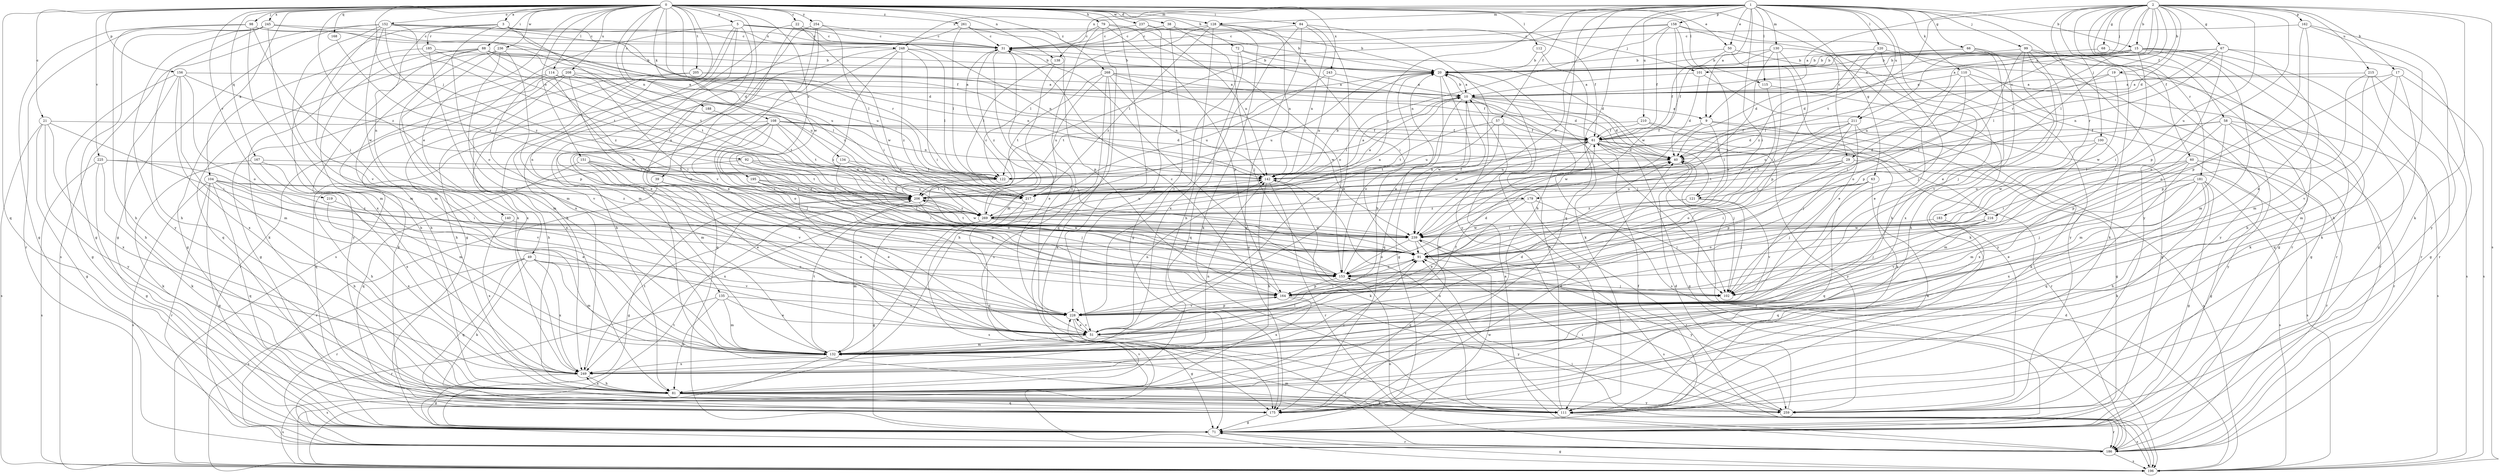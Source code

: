 strict digraph  {
0;
1;
2;
3;
5;
9;
10;
15;
17;
19;
20;
21;
22;
29;
31;
38;
39;
40;
49;
50;
51;
57;
58;
60;
61;
63;
66;
67;
68;
71;
72;
79;
81;
84;
88;
91;
92;
98;
99;
100;
101;
102;
104;
108;
110;
111;
112;
114;
115;
120;
121;
122;
128;
130;
132;
134;
135;
138;
140;
142;
151;
152;
153;
156;
158;
162;
164;
167;
168;
175;
179;
181;
183;
185;
186;
188;
195;
196;
205;
206;
208;
210;
211;
215;
216;
217;
219;
225;
228;
236;
237;
239;
243;
245;
248;
249;
254;
259;
261;
268;
269;
0 -> 3  [label=a];
0 -> 5  [label=a];
0 -> 21  [label=c];
0 -> 22  [label=c];
0 -> 29  [label=c];
0 -> 38  [label=d];
0 -> 39  [label=d];
0 -> 49  [label=e];
0 -> 50  [label=e];
0 -> 72  [label=h];
0 -> 79  [label=h];
0 -> 84  [label=i];
0 -> 88  [label=i];
0 -> 92  [label=j];
0 -> 98  [label=j];
0 -> 104  [label=k];
0 -> 108  [label=k];
0 -> 112  [label=l];
0 -> 114  [label=l];
0 -> 115  [label=l];
0 -> 128  [label=m];
0 -> 134  [label=n];
0 -> 135  [label=n];
0 -> 138  [label=n];
0 -> 151  [label=o];
0 -> 152  [label=o];
0 -> 156  [label=p];
0 -> 167  [label=q];
0 -> 168  [label=q];
0 -> 175  [label=q];
0 -> 179  [label=r];
0 -> 188  [label=s];
0 -> 195  [label=s];
0 -> 205  [label=t];
0 -> 208  [label=u];
0 -> 219  [label=v];
0 -> 225  [label=v];
0 -> 228  [label=v];
0 -> 236  [label=w];
0 -> 237  [label=w];
0 -> 239  [label=w];
0 -> 243  [label=x];
0 -> 245  [label=x];
0 -> 254  [label=y];
0 -> 261  [label=z];
0 -> 268  [label=z];
0 -> 269  [label=z];
1 -> 9  [label=a];
1 -> 15  [label=b];
1 -> 50  [label=e];
1 -> 51  [label=e];
1 -> 57  [label=f];
1 -> 63  [label=g];
1 -> 66  [label=g];
1 -> 81  [label=h];
1 -> 91  [label=i];
1 -> 99  [label=j];
1 -> 110  [label=k];
1 -> 115  [label=l];
1 -> 120  [label=l];
1 -> 128  [label=m];
1 -> 130  [label=m];
1 -> 138  [label=n];
1 -> 158  [label=p];
1 -> 175  [label=q];
1 -> 210  [label=u];
1 -> 211  [label=u];
1 -> 239  [label=w];
1 -> 248  [label=x];
1 -> 259  [label=y];
1 -> 269  [label=z];
2 -> 9  [label=a];
2 -> 15  [label=b];
2 -> 17  [label=b];
2 -> 19  [label=b];
2 -> 29  [label=c];
2 -> 40  [label=d];
2 -> 58  [label=f];
2 -> 60  [label=f];
2 -> 67  [label=g];
2 -> 68  [label=g];
2 -> 100  [label=j];
2 -> 101  [label=j];
2 -> 111  [label=k];
2 -> 121  [label=l];
2 -> 162  [label=p];
2 -> 164  [label=p];
2 -> 179  [label=r];
2 -> 181  [label=r];
2 -> 183  [label=r];
2 -> 196  [label=s];
2 -> 206  [label=t];
2 -> 211  [label=u];
2 -> 215  [label=u];
2 -> 216  [label=u];
3 -> 31  [label=c];
3 -> 40  [label=d];
3 -> 140  [label=n];
3 -> 153  [label=o];
3 -> 185  [label=r];
3 -> 206  [label=t];
3 -> 248  [label=x];
3 -> 249  [label=x];
5 -> 31  [label=c];
5 -> 51  [label=e];
5 -> 61  [label=f];
5 -> 81  [label=h];
5 -> 101  [label=j];
5 -> 132  [label=m];
5 -> 142  [label=n];
5 -> 164  [label=p];
5 -> 196  [label=s];
9 -> 61  [label=f];
9 -> 71  [label=g];
9 -> 121  [label=l];
9 -> 216  [label=u];
9 -> 239  [label=w];
10 -> 9  [label=a];
10 -> 20  [label=b];
10 -> 40  [label=d];
10 -> 121  [label=l];
10 -> 153  [label=o];
10 -> 196  [label=s];
10 -> 239  [label=w];
15 -> 10  [label=a];
15 -> 20  [label=b];
15 -> 40  [label=d];
15 -> 71  [label=g];
15 -> 91  [label=i];
15 -> 111  [label=k];
15 -> 132  [label=m];
15 -> 186  [label=r];
15 -> 217  [label=u];
17 -> 10  [label=a];
17 -> 132  [label=m];
17 -> 153  [label=o];
17 -> 175  [label=q];
17 -> 196  [label=s];
19 -> 10  [label=a];
19 -> 111  [label=k];
19 -> 122  [label=l];
19 -> 239  [label=w];
20 -> 10  [label=a];
20 -> 71  [label=g];
20 -> 102  [label=j];
20 -> 175  [label=q];
20 -> 206  [label=t];
20 -> 217  [label=u];
21 -> 61  [label=f];
21 -> 71  [label=g];
21 -> 91  [label=i];
21 -> 196  [label=s];
21 -> 249  [label=x];
21 -> 259  [label=y];
22 -> 31  [label=c];
22 -> 51  [label=e];
22 -> 71  [label=g];
22 -> 239  [label=w];
29 -> 142  [label=n];
29 -> 153  [label=o];
29 -> 164  [label=p];
29 -> 196  [label=s];
29 -> 206  [label=t];
31 -> 20  [label=b];
31 -> 132  [label=m];
31 -> 228  [label=v];
31 -> 269  [label=z];
38 -> 20  [label=b];
38 -> 31  [label=c];
38 -> 71  [label=g];
38 -> 102  [label=j];
39 -> 51  [label=e];
39 -> 164  [label=p];
39 -> 186  [label=r];
39 -> 206  [label=t];
40 -> 142  [label=n];
40 -> 186  [label=r];
49 -> 111  [label=k];
49 -> 132  [label=m];
49 -> 153  [label=o];
49 -> 175  [label=q];
49 -> 186  [label=r];
49 -> 196  [label=s];
49 -> 228  [label=v];
49 -> 249  [label=x];
50 -> 20  [label=b];
50 -> 51  [label=e];
50 -> 61  [label=f];
50 -> 259  [label=y];
51 -> 20  [label=b];
51 -> 132  [label=m];
51 -> 142  [label=n];
51 -> 186  [label=r];
51 -> 228  [label=v];
57 -> 61  [label=f];
57 -> 111  [label=k];
57 -> 206  [label=t];
57 -> 217  [label=u];
57 -> 239  [label=w];
58 -> 61  [label=f];
58 -> 122  [label=l];
58 -> 132  [label=m];
58 -> 164  [label=p];
58 -> 186  [label=r];
58 -> 196  [label=s];
58 -> 259  [label=y];
60 -> 71  [label=g];
60 -> 91  [label=i];
60 -> 122  [label=l];
60 -> 132  [label=m];
60 -> 175  [label=q];
60 -> 186  [label=r];
61 -> 40  [label=d];
61 -> 71  [label=g];
61 -> 102  [label=j];
61 -> 132  [label=m];
61 -> 196  [label=s];
61 -> 206  [label=t];
61 -> 217  [label=u];
61 -> 259  [label=y];
63 -> 91  [label=i];
63 -> 102  [label=j];
63 -> 111  [label=k];
63 -> 175  [label=q];
63 -> 217  [label=u];
66 -> 20  [label=b];
66 -> 40  [label=d];
66 -> 102  [label=j];
66 -> 111  [label=k];
66 -> 228  [label=v];
67 -> 10  [label=a];
67 -> 20  [label=b];
67 -> 122  [label=l];
67 -> 132  [label=m];
67 -> 142  [label=n];
67 -> 153  [label=o];
67 -> 186  [label=r];
68 -> 20  [label=b];
68 -> 81  [label=h];
71 -> 61  [label=f];
71 -> 186  [label=r];
71 -> 239  [label=w];
72 -> 20  [label=b];
72 -> 40  [label=d];
72 -> 175  [label=q];
72 -> 228  [label=v];
79 -> 31  [label=c];
79 -> 142  [label=n];
79 -> 153  [label=o];
79 -> 164  [label=p];
79 -> 175  [label=q];
79 -> 196  [label=s];
81 -> 91  [label=i];
81 -> 111  [label=k];
81 -> 175  [label=q];
81 -> 196  [label=s];
81 -> 228  [label=v];
81 -> 249  [label=x];
81 -> 259  [label=y];
84 -> 31  [label=c];
84 -> 51  [label=e];
84 -> 142  [label=n];
84 -> 175  [label=q];
84 -> 249  [label=x];
84 -> 259  [label=y];
88 -> 20  [label=b];
88 -> 81  [label=h];
88 -> 111  [label=k];
88 -> 142  [label=n];
88 -> 206  [label=t];
88 -> 217  [label=u];
88 -> 249  [label=x];
88 -> 259  [label=y];
88 -> 269  [label=z];
91 -> 153  [label=o];
91 -> 259  [label=y];
92 -> 81  [label=h];
92 -> 122  [label=l];
92 -> 206  [label=t];
92 -> 217  [label=u];
98 -> 31  [label=c];
98 -> 71  [label=g];
98 -> 81  [label=h];
98 -> 91  [label=i];
98 -> 122  [label=l];
98 -> 132  [label=m];
99 -> 20  [label=b];
99 -> 71  [label=g];
99 -> 81  [label=h];
99 -> 111  [label=k];
99 -> 164  [label=p];
99 -> 249  [label=x];
99 -> 259  [label=y];
100 -> 40  [label=d];
100 -> 132  [label=m];
100 -> 239  [label=w];
100 -> 249  [label=x];
101 -> 10  [label=a];
101 -> 40  [label=d];
101 -> 71  [label=g];
104 -> 51  [label=e];
104 -> 71  [label=g];
104 -> 81  [label=h];
104 -> 91  [label=i];
104 -> 175  [label=q];
104 -> 186  [label=r];
104 -> 196  [label=s];
104 -> 206  [label=t];
104 -> 269  [label=z];
108 -> 40  [label=d];
108 -> 61  [label=f];
108 -> 91  [label=i];
108 -> 102  [label=j];
108 -> 132  [label=m];
108 -> 142  [label=n];
108 -> 153  [label=o];
108 -> 175  [label=q];
108 -> 206  [label=t];
108 -> 217  [label=u];
110 -> 10  [label=a];
110 -> 71  [label=g];
110 -> 91  [label=i];
110 -> 153  [label=o];
110 -> 186  [label=r];
111 -> 20  [label=b];
111 -> 132  [label=m];
111 -> 142  [label=n];
111 -> 186  [label=r];
111 -> 196  [label=s];
112 -> 20  [label=b];
112 -> 111  [label=k];
114 -> 10  [label=a];
114 -> 71  [label=g];
114 -> 122  [label=l];
114 -> 228  [label=v];
114 -> 239  [label=w];
115 -> 91  [label=i];
115 -> 259  [label=y];
120 -> 20  [label=b];
120 -> 102  [label=j];
120 -> 186  [label=r];
120 -> 269  [label=z];
121 -> 91  [label=i];
121 -> 102  [label=j];
121 -> 228  [label=v];
121 -> 269  [label=z];
122 -> 206  [label=t];
122 -> 249  [label=x];
128 -> 31  [label=c];
128 -> 81  [label=h];
128 -> 91  [label=i];
128 -> 111  [label=k];
128 -> 122  [label=l];
128 -> 142  [label=n];
128 -> 269  [label=z];
130 -> 20  [label=b];
130 -> 51  [label=e];
130 -> 61  [label=f];
130 -> 91  [label=i];
130 -> 164  [label=p];
130 -> 239  [label=w];
132 -> 40  [label=d];
132 -> 61  [label=f];
132 -> 91  [label=i];
132 -> 196  [label=s];
132 -> 206  [label=t];
132 -> 249  [label=x];
134 -> 91  [label=i];
134 -> 122  [label=l];
134 -> 269  [label=z];
135 -> 51  [label=e];
135 -> 81  [label=h];
135 -> 132  [label=m];
135 -> 186  [label=r];
135 -> 228  [label=v];
138 -> 51  [label=e];
138 -> 122  [label=l];
140 -> 239  [label=w];
140 -> 249  [label=x];
142 -> 10  [label=a];
142 -> 20  [label=b];
142 -> 81  [label=h];
142 -> 111  [label=k];
142 -> 186  [label=r];
142 -> 206  [label=t];
151 -> 51  [label=e];
151 -> 122  [label=l];
151 -> 164  [label=p];
151 -> 175  [label=q];
151 -> 228  [label=v];
151 -> 269  [label=z];
152 -> 31  [label=c];
152 -> 61  [label=f];
152 -> 71  [label=g];
152 -> 132  [label=m];
152 -> 196  [label=s];
152 -> 206  [label=t];
152 -> 217  [label=u];
152 -> 228  [label=v];
152 -> 239  [label=w];
152 -> 269  [label=z];
153 -> 10  [label=a];
153 -> 31  [label=c];
153 -> 40  [label=d];
153 -> 102  [label=j];
153 -> 164  [label=p];
156 -> 10  [label=a];
156 -> 71  [label=g];
156 -> 81  [label=h];
156 -> 132  [label=m];
156 -> 153  [label=o];
156 -> 217  [label=u];
156 -> 249  [label=x];
158 -> 31  [label=c];
158 -> 61  [label=f];
158 -> 81  [label=h];
158 -> 91  [label=i];
158 -> 122  [label=l];
158 -> 142  [label=n];
158 -> 186  [label=r];
158 -> 239  [label=w];
162 -> 31  [label=c];
162 -> 51  [label=e];
162 -> 81  [label=h];
162 -> 164  [label=p];
162 -> 259  [label=y];
164 -> 31  [label=c];
164 -> 228  [label=v];
164 -> 249  [label=x];
164 -> 259  [label=y];
167 -> 111  [label=k];
167 -> 132  [label=m];
167 -> 142  [label=n];
167 -> 249  [label=x];
168 -> 269  [label=z];
175 -> 40  [label=d];
175 -> 71  [label=g];
179 -> 51  [label=e];
179 -> 102  [label=j];
179 -> 186  [label=r];
179 -> 269  [label=z];
181 -> 51  [label=e];
181 -> 71  [label=g];
181 -> 81  [label=h];
181 -> 102  [label=j];
181 -> 111  [label=k];
181 -> 196  [label=s];
181 -> 217  [label=u];
181 -> 249  [label=x];
183 -> 175  [label=q];
183 -> 239  [label=w];
185 -> 20  [label=b];
185 -> 71  [label=g];
185 -> 132  [label=m];
185 -> 206  [label=t];
186 -> 10  [label=a];
186 -> 153  [label=o];
186 -> 196  [label=s];
186 -> 206  [label=t];
188 -> 206  [label=t];
195 -> 51  [label=e];
195 -> 91  [label=i];
195 -> 102  [label=j];
195 -> 153  [label=o];
195 -> 206  [label=t];
195 -> 217  [label=u];
196 -> 40  [label=d];
196 -> 71  [label=g];
196 -> 91  [label=i];
205 -> 10  [label=a];
205 -> 61  [label=f];
205 -> 81  [label=h];
205 -> 186  [label=r];
206 -> 10  [label=a];
206 -> 61  [label=f];
206 -> 71  [label=g];
206 -> 102  [label=j];
206 -> 239  [label=w];
206 -> 269  [label=z];
208 -> 10  [label=a];
208 -> 81  [label=h];
208 -> 91  [label=i];
208 -> 111  [label=k];
208 -> 153  [label=o];
208 -> 217  [label=u];
208 -> 249  [label=x];
210 -> 61  [label=f];
210 -> 111  [label=k];
210 -> 122  [label=l];
210 -> 186  [label=r];
211 -> 40  [label=d];
211 -> 61  [label=f];
211 -> 91  [label=i];
211 -> 102  [label=j];
211 -> 111  [label=k];
211 -> 217  [label=u];
211 -> 269  [label=z];
215 -> 10  [label=a];
215 -> 71  [label=g];
215 -> 164  [label=p];
215 -> 196  [label=s];
215 -> 228  [label=v];
216 -> 102  [label=j];
216 -> 153  [label=o];
216 -> 228  [label=v];
216 -> 239  [label=w];
217 -> 175  [label=q];
217 -> 196  [label=s];
219 -> 249  [label=x];
219 -> 269  [label=z];
225 -> 71  [label=g];
225 -> 111  [label=k];
225 -> 122  [label=l];
225 -> 196  [label=s];
225 -> 228  [label=v];
228 -> 20  [label=b];
228 -> 51  [label=e];
228 -> 71  [label=g];
228 -> 91  [label=i];
228 -> 164  [label=p];
236 -> 20  [label=b];
236 -> 81  [label=h];
236 -> 164  [label=p];
236 -> 175  [label=q];
236 -> 228  [label=v];
236 -> 249  [label=x];
237 -> 20  [label=b];
237 -> 31  [label=c];
237 -> 51  [label=e];
239 -> 91  [label=i];
239 -> 153  [label=o];
239 -> 175  [label=q];
239 -> 196  [label=s];
239 -> 206  [label=t];
243 -> 10  [label=a];
243 -> 142  [label=n];
243 -> 217  [label=u];
245 -> 31  [label=c];
245 -> 71  [label=g];
245 -> 81  [label=h];
245 -> 132  [label=m];
245 -> 186  [label=r];
245 -> 217  [label=u];
245 -> 259  [label=y];
248 -> 20  [label=b];
248 -> 71  [label=g];
248 -> 81  [label=h];
248 -> 91  [label=i];
248 -> 122  [label=l];
248 -> 153  [label=o];
248 -> 269  [label=z];
249 -> 71  [label=g];
249 -> 81  [label=h];
249 -> 142  [label=n];
249 -> 206  [label=t];
254 -> 31  [label=c];
254 -> 91  [label=i];
254 -> 111  [label=k];
254 -> 132  [label=m];
254 -> 228  [label=v];
259 -> 40  [label=d];
259 -> 91  [label=i];
261 -> 31  [label=c];
261 -> 40  [label=d];
261 -> 122  [label=l];
261 -> 164  [label=p];
261 -> 249  [label=x];
268 -> 10  [label=a];
268 -> 40  [label=d];
268 -> 81  [label=h];
268 -> 111  [label=k];
268 -> 142  [label=n];
268 -> 206  [label=t];
268 -> 217  [label=u];
268 -> 239  [label=w];
269 -> 10  [label=a];
269 -> 31  [label=c];
269 -> 71  [label=g];
269 -> 132  [label=m];
269 -> 142  [label=n];
269 -> 153  [label=o];
269 -> 239  [label=w];
}
